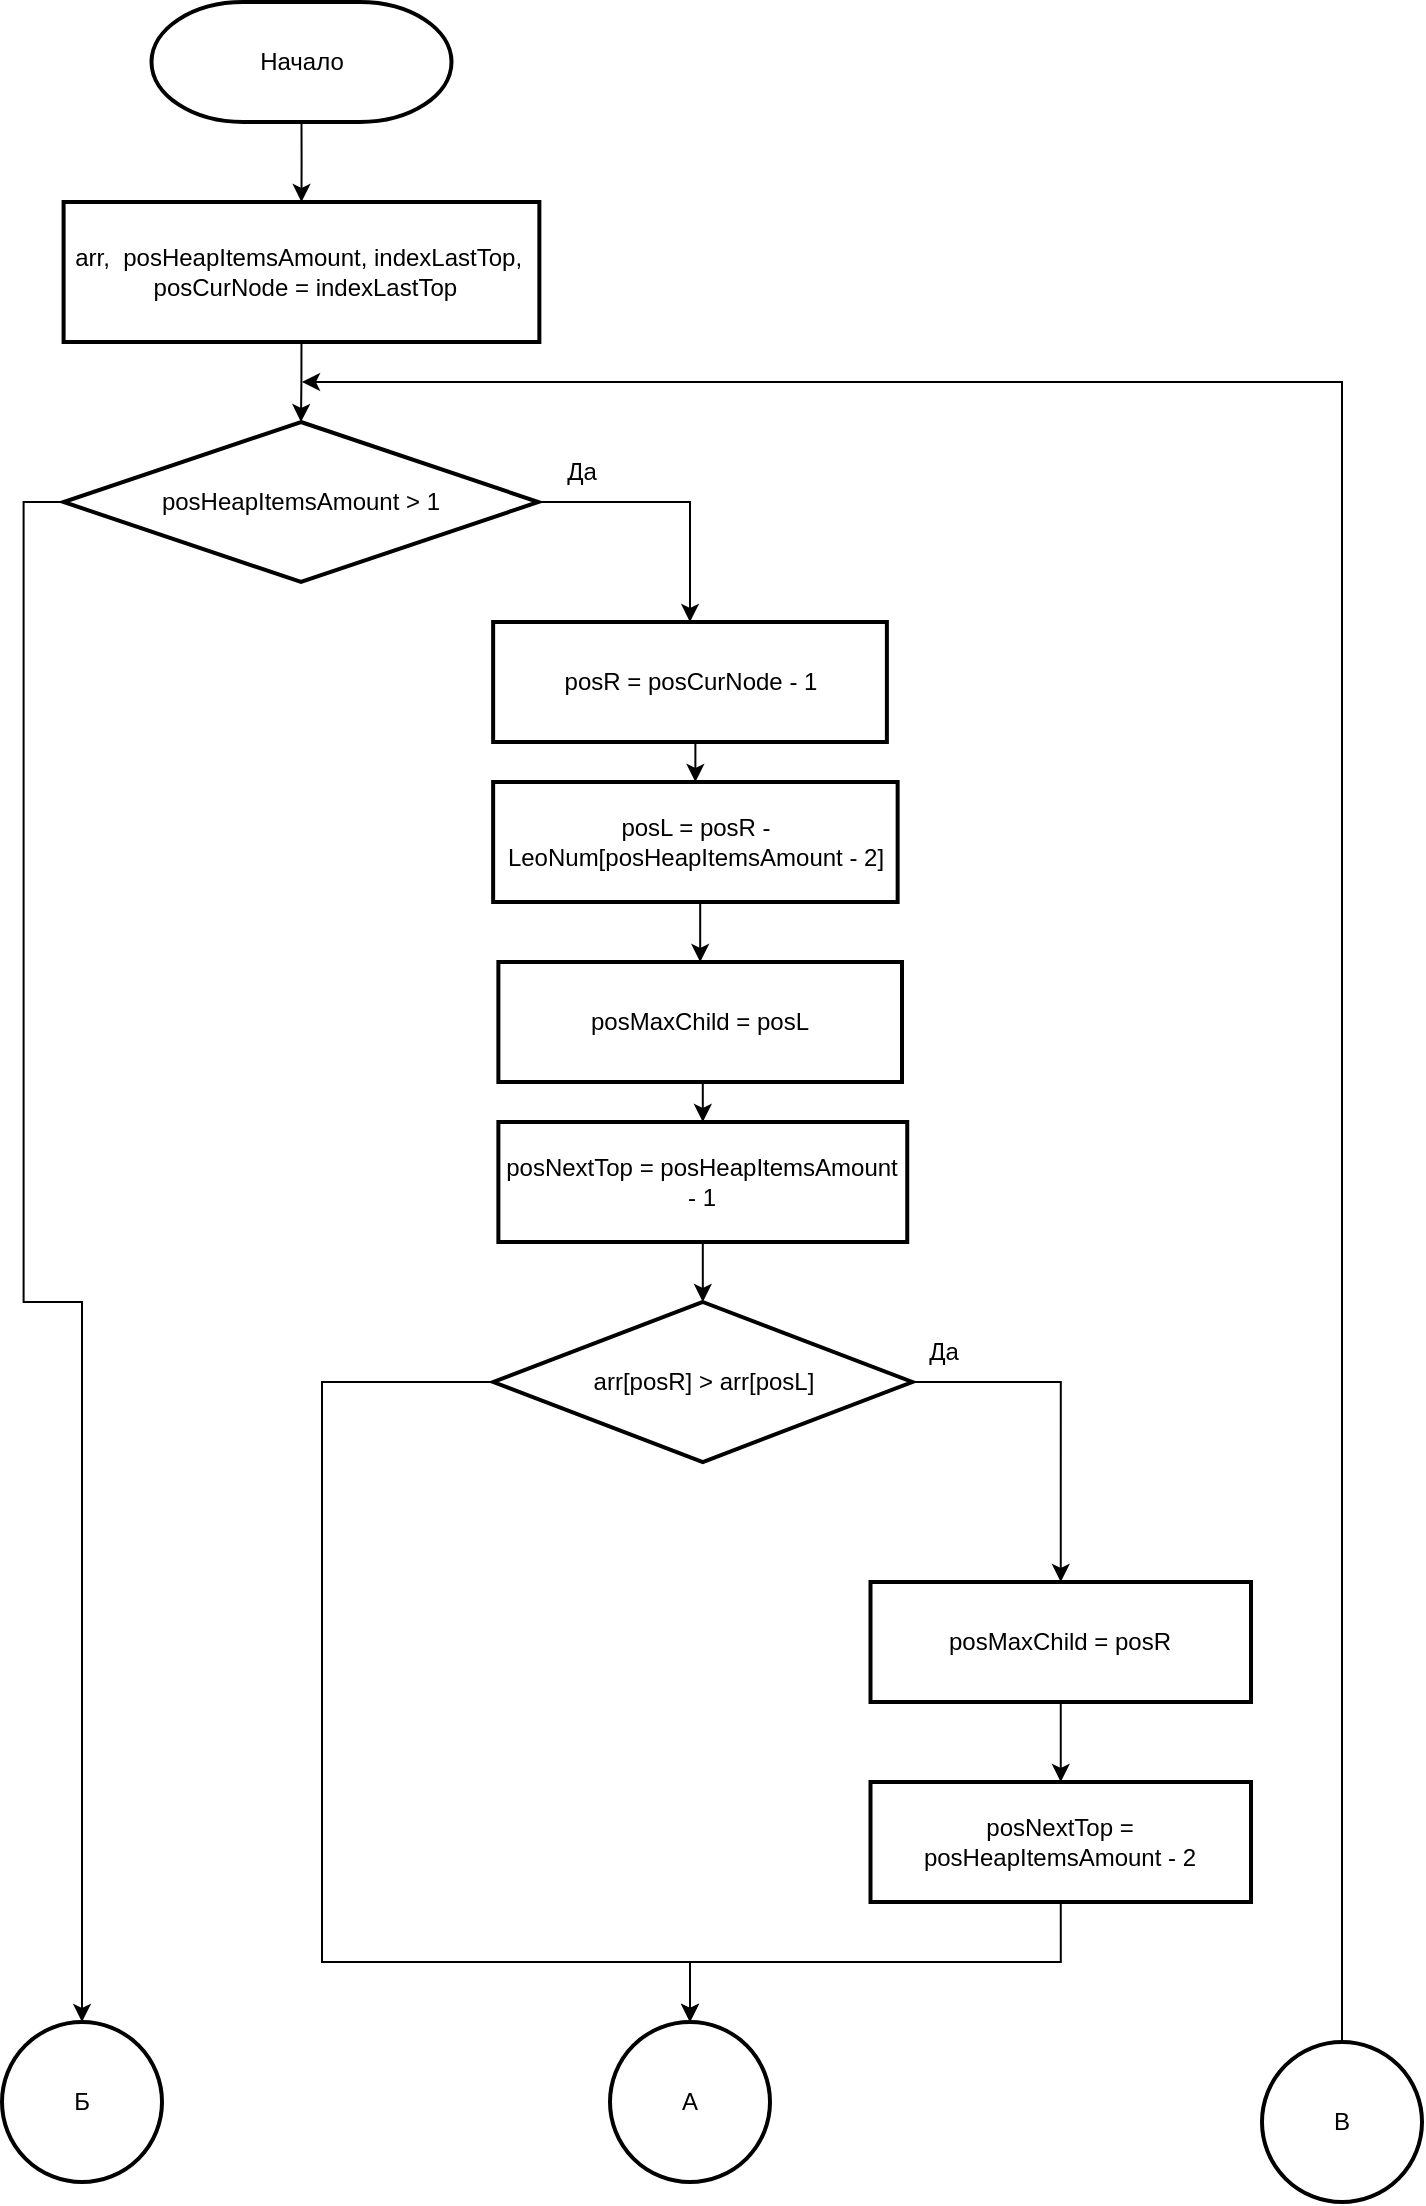 <mxfile version="20.4.0" type="device"><diagram id="X181nXAvjwGadzxCsiQF" name="Страница 1"><mxGraphModel dx="1713" dy="1160" grid="1" gridSize="10" guides="1" tooltips="1" connect="1" arrows="1" fold="1" page="1" pageScale="1" pageWidth="827" pageHeight="1169" math="0" shadow="0"><root><mxCell id="0"/><mxCell id="1" parent="0"/><mxCell id="Glc8na_piTiqHjAsVFXA-35" style="edgeStyle=orthogonalEdgeStyle;rounded=0;orthogonalLoop=1;jettySize=auto;html=1;exitX=0.5;exitY=1;exitDx=0;exitDy=0;exitPerimeter=0;entryX=0.5;entryY=0;entryDx=0;entryDy=0;" parent="1" source="Glc8na_piTiqHjAsVFXA-1" target="Glc8na_piTiqHjAsVFXA-3" edge="1"><mxGeometry relative="1" as="geometry"/></mxCell><mxCell id="Glc8na_piTiqHjAsVFXA-1" value="Начало" style="strokeWidth=2;html=1;shape=mxgraph.flowchart.terminator;whiteSpace=wrap;" parent="1" vertex="1"><mxGeometry x="144.75" y="10" width="150" height="60" as="geometry"/></mxCell><mxCell id="Glc8na_piTiqHjAsVFXA-34" style="edgeStyle=orthogonalEdgeStyle;rounded=0;orthogonalLoop=1;jettySize=auto;html=1;exitX=0.5;exitY=1;exitDx=0;exitDy=0;entryX=0.5;entryY=0;entryDx=0;entryDy=0;" parent="1" source="Glc8na_piTiqHjAsVFXA-3" target="Glc8na_piTiqHjAsVFXA-22" edge="1"><mxGeometry relative="1" as="geometry"/></mxCell><mxCell id="Glc8na_piTiqHjAsVFXA-3" value="arr,&amp;nbsp;&amp;nbsp;posHeapItemsAmount,&amp;nbsp;indexLastTop,&amp;nbsp;&lt;br&gt;&amp;nbsp;posCurNode = indexLastTop" style="rounded=0;whiteSpace=wrap;html=1;absoluteArcSize=1;arcSize=14;strokeWidth=2;" parent="1" vertex="1"><mxGeometry x="100.8" y="110" width="237.88" height="70" as="geometry"/></mxCell><mxCell id="Glc8na_piTiqHjAsVFXA-24" style="edgeStyle=orthogonalEdgeStyle;rounded=0;orthogonalLoop=1;jettySize=auto;html=1;exitX=0.5;exitY=1;exitDx=0;exitDy=0;entryX=0.5;entryY=0;entryDx=0;entryDy=0;" parent="1" source="Glc8na_piTiqHjAsVFXA-8" target="Glc8na_piTiqHjAsVFXA-9" edge="1"><mxGeometry relative="1" as="geometry"/></mxCell><mxCell id="Glc8na_piTiqHjAsVFXA-8" value="posR = posCurNode - 1" style="rounded=0;whiteSpace=wrap;html=1;absoluteArcSize=1;arcSize=14;strokeWidth=2;" parent="1" vertex="1"><mxGeometry x="315.57" y="320" width="196.87" height="60" as="geometry"/></mxCell><mxCell id="Glc8na_piTiqHjAsVFXA-25" style="edgeStyle=orthogonalEdgeStyle;rounded=0;orthogonalLoop=1;jettySize=auto;html=1;exitX=0.5;exitY=1;exitDx=0;exitDy=0;entryX=0.5;entryY=0;entryDx=0;entryDy=0;" parent="1" source="Glc8na_piTiqHjAsVFXA-9" target="Glc8na_piTiqHjAsVFXA-10" edge="1"><mxGeometry relative="1" as="geometry"/></mxCell><mxCell id="Glc8na_piTiqHjAsVFXA-9" value="posL = posR - LeoNum[posHeapItemsAmount - 2]" style="rounded=0;whiteSpace=wrap;html=1;absoluteArcSize=1;arcSize=14;strokeWidth=2;" parent="1" vertex="1"><mxGeometry x="315.57" y="400" width="202.25" height="60" as="geometry"/></mxCell><mxCell id="Glc8na_piTiqHjAsVFXA-26" style="edgeStyle=orthogonalEdgeStyle;rounded=0;orthogonalLoop=1;jettySize=auto;html=1;exitX=0.5;exitY=1;exitDx=0;exitDy=0;entryX=0.5;entryY=0;entryDx=0;entryDy=0;" parent="1" source="Glc8na_piTiqHjAsVFXA-10" target="Glc8na_piTiqHjAsVFXA-11" edge="1"><mxGeometry relative="1" as="geometry"/></mxCell><mxCell id="Glc8na_piTiqHjAsVFXA-10" value="posMaxChild = posL" style="rounded=0;whiteSpace=wrap;html=1;absoluteArcSize=1;arcSize=14;strokeWidth=2;" parent="1" vertex="1"><mxGeometry x="318.19" y="490" width="201.81" height="60" as="geometry"/></mxCell><mxCell id="Glc8na_piTiqHjAsVFXA-27" style="edgeStyle=orthogonalEdgeStyle;rounded=0;orthogonalLoop=1;jettySize=auto;html=1;exitX=0.5;exitY=1;exitDx=0;exitDy=0;entryX=0.5;entryY=0;entryDx=0;entryDy=0;" parent="1" source="Glc8na_piTiqHjAsVFXA-11" target="Glc8na_piTiqHjAsVFXA-13" edge="1"><mxGeometry relative="1" as="geometry"/></mxCell><mxCell id="Glc8na_piTiqHjAsVFXA-11" value="posNextTop = posHeapItemsAmount - 1" style="rounded=0;whiteSpace=wrap;html=1;absoluteArcSize=1;arcSize=14;strokeWidth=2;" parent="1" vertex="1"><mxGeometry x="318.19" y="570" width="204.43" height="60" as="geometry"/></mxCell><mxCell id="Glc8na_piTiqHjAsVFXA-28" style="edgeStyle=orthogonalEdgeStyle;rounded=0;orthogonalLoop=1;jettySize=auto;html=1;exitX=1;exitY=0.5;exitDx=0;exitDy=0;entryX=0.5;entryY=0;entryDx=0;entryDy=0;" parent="1" source="Glc8na_piTiqHjAsVFXA-13" target="Glc8na_piTiqHjAsVFXA-15" edge="1"><mxGeometry relative="1" as="geometry"/></mxCell><mxCell id="Glc8na_piTiqHjAsVFXA-29" style="edgeStyle=orthogonalEdgeStyle;rounded=0;orthogonalLoop=1;jettySize=auto;html=1;exitX=0;exitY=0.5;exitDx=0;exitDy=0;" parent="1" source="Glc8na_piTiqHjAsVFXA-13" edge="1"><mxGeometry relative="1" as="geometry"><mxPoint x="414" y="1020" as="targetPoint"/><Array as="points"><mxPoint x="230" y="700"/><mxPoint x="230" y="990"/><mxPoint x="414" y="990"/></Array></mxGeometry></mxCell><mxCell id="Glc8na_piTiqHjAsVFXA-13" value="arr[posR] &amp;gt; arr[posL]" style="rhombus;whiteSpace=wrap;html=1;strokeWidth=2;" parent="1" vertex="1"><mxGeometry x="315.66" y="660" width="209.5" height="80" as="geometry"/></mxCell><mxCell id="Glc8na_piTiqHjAsVFXA-31" style="edgeStyle=orthogonalEdgeStyle;rounded=0;orthogonalLoop=1;jettySize=auto;html=1;exitX=0.5;exitY=1;exitDx=0;exitDy=0;entryX=0.5;entryY=0;entryDx=0;entryDy=0;" parent="1" source="Glc8na_piTiqHjAsVFXA-15" target="Glc8na_piTiqHjAsVFXA-16" edge="1"><mxGeometry relative="1" as="geometry"/></mxCell><mxCell id="Glc8na_piTiqHjAsVFXA-15" value="posMaxChild = posR" style="rounded=0;whiteSpace=wrap;html=1;absoluteArcSize=1;arcSize=14;strokeWidth=2;" parent="1" vertex="1"><mxGeometry x="504.25" y="800" width="190.25" height="60" as="geometry"/></mxCell><mxCell id="Glc8na_piTiqHjAsVFXA-30" style="edgeStyle=orthogonalEdgeStyle;rounded=0;orthogonalLoop=1;jettySize=auto;html=1;exitX=0.5;exitY=1;exitDx=0;exitDy=0;entryX=0.5;entryY=0;entryDx=0;entryDy=0;" parent="1" source="Glc8na_piTiqHjAsVFXA-16" target="Glc8na_piTiqHjAsVFXA-17" edge="1"><mxGeometry relative="1" as="geometry"><mxPoint x="500" y="1010" as="targetPoint"/><Array as="points"><mxPoint x="599" y="990"/><mxPoint x="414" y="990"/></Array></mxGeometry></mxCell><mxCell id="Glc8na_piTiqHjAsVFXA-16" value="posNextTop = posHeapItemsAmount - 2" style="rounded=0;whiteSpace=wrap;html=1;absoluteArcSize=1;arcSize=14;strokeWidth=2;" parent="1" vertex="1"><mxGeometry x="504.25" y="900" width="190.25" height="60" as="geometry"/></mxCell><mxCell id="Glc8na_piTiqHjAsVFXA-17" value="А" style="ellipse;whiteSpace=wrap;html=1;aspect=fixed;strokeWidth=2;" parent="1" vertex="1"><mxGeometry x="374" y="1020" width="80" height="80" as="geometry"/></mxCell><mxCell id="Glc8na_piTiqHjAsVFXA-23" style="edgeStyle=orthogonalEdgeStyle;rounded=0;orthogonalLoop=1;jettySize=auto;html=1;exitX=1;exitY=0.5;exitDx=0;exitDy=0;entryX=0.5;entryY=0;entryDx=0;entryDy=0;" parent="1" source="Glc8na_piTiqHjAsVFXA-22" target="Glc8na_piTiqHjAsVFXA-8" edge="1"><mxGeometry relative="1" as="geometry"/></mxCell><mxCell id="Glc8na_piTiqHjAsVFXA-39" style="edgeStyle=orthogonalEdgeStyle;rounded=0;orthogonalLoop=1;jettySize=auto;html=1;exitX=0;exitY=0.5;exitDx=0;exitDy=0;" parent="1" source="Glc8na_piTiqHjAsVFXA-22" target="Glc8na_piTiqHjAsVFXA-36" edge="1"><mxGeometry relative="1" as="geometry"/></mxCell><mxCell id="Glc8na_piTiqHjAsVFXA-22" value="posHeapItemsAmount &amp;gt; 1" style="rhombus;whiteSpace=wrap;html=1;strokeWidth=2;" parent="1" vertex="1"><mxGeometry x="100.8" y="220" width="237.37" height="80" as="geometry"/></mxCell><mxCell id="Glc8na_piTiqHjAsVFXA-32" value="Да" style="text;html=1;strokeColor=none;fillColor=none;align=center;verticalAlign=middle;whiteSpace=wrap;rounded=0;" parent="1" vertex="1"><mxGeometry x="330" y="230" width="60" height="30" as="geometry"/></mxCell><mxCell id="Glc8na_piTiqHjAsVFXA-33" value="Да" style="text;html=1;strokeColor=none;fillColor=none;align=center;verticalAlign=middle;whiteSpace=wrap;rounded=0;" parent="1" vertex="1"><mxGeometry x="511.38" y="670" width="60" height="30" as="geometry"/></mxCell><mxCell id="Glc8na_piTiqHjAsVFXA-36" value="Б" style="ellipse;whiteSpace=wrap;html=1;aspect=fixed;strokeWidth=2;" parent="1" vertex="1"><mxGeometry x="70" y="1020" width="80" height="80" as="geometry"/></mxCell><mxCell id="Glc8na_piTiqHjAsVFXA-38" style="edgeStyle=orthogonalEdgeStyle;rounded=0;orthogonalLoop=1;jettySize=auto;html=1;exitX=0.5;exitY=0;exitDx=0;exitDy=0;" parent="1" source="Glc8na_piTiqHjAsVFXA-37" edge="1"><mxGeometry relative="1" as="geometry"><mxPoint x="220" y="200" as="targetPoint"/><Array as="points"><mxPoint x="740" y="200"/></Array></mxGeometry></mxCell><mxCell id="Glc8na_piTiqHjAsVFXA-37" value="В" style="ellipse;whiteSpace=wrap;html=1;aspect=fixed;strokeWidth=2;" parent="1" vertex="1"><mxGeometry x="700" y="1030" width="80" height="80" as="geometry"/></mxCell></root></mxGraphModel></diagram></mxfile>